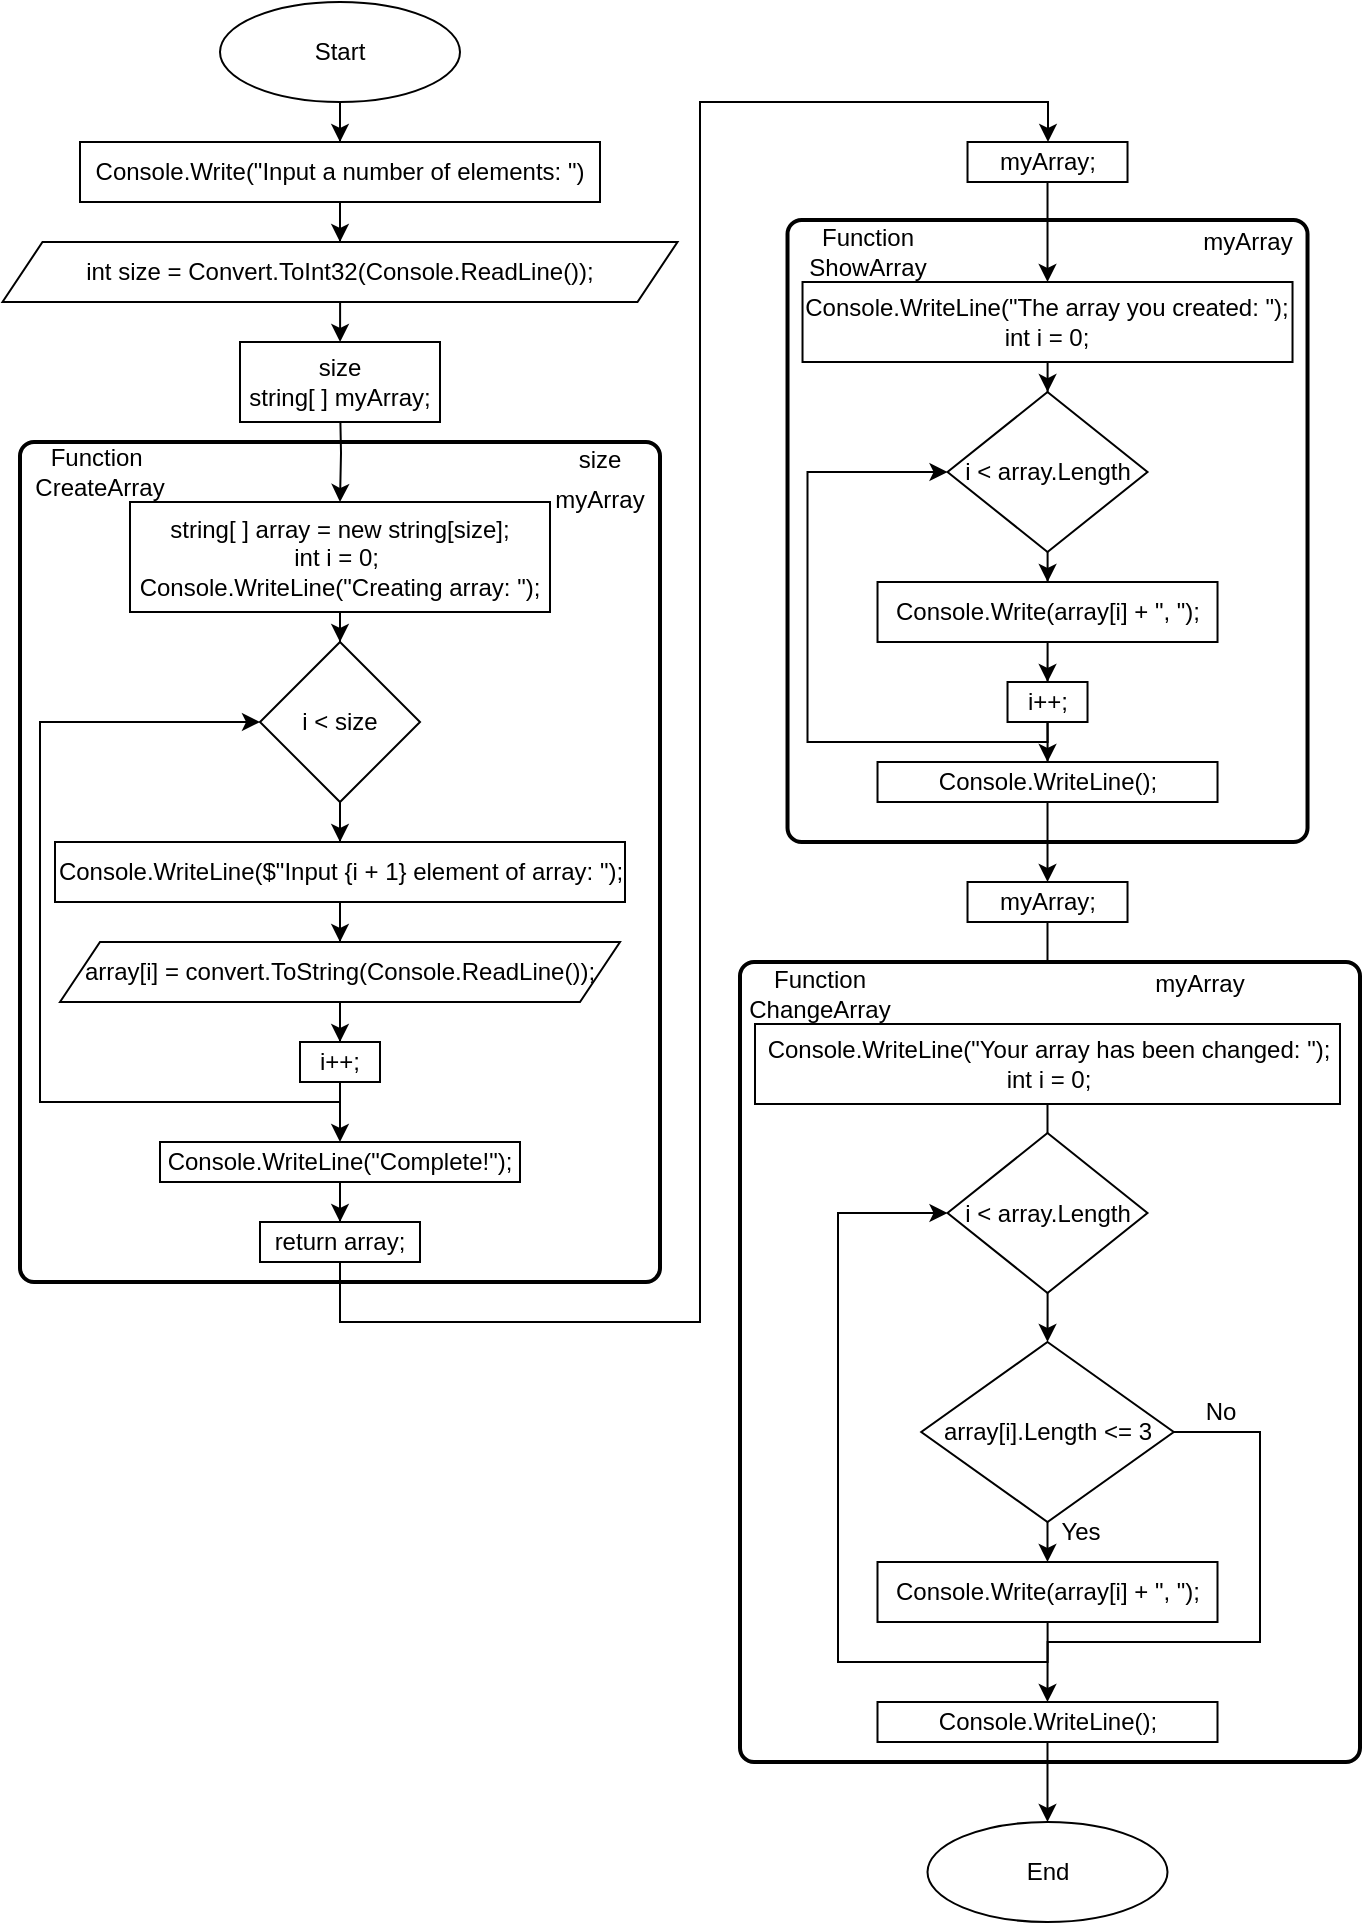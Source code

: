 <mxfile version="20.6.0" type="device"><diagram id="C5RBs43oDa-KdzZeNtuy" name="Page-1"><mxGraphModel dx="1778" dy="2112" grid="1" gridSize="10" guides="1" tooltips="1" connect="1" arrows="1" fold="1" page="1" pageScale="1" pageWidth="827" pageHeight="1169" math="0" shadow="0"><root><mxCell id="WIyWlLk6GJQsqaUBKTNV-0"/><mxCell id="WIyWlLk6GJQsqaUBKTNV-1" parent="WIyWlLk6GJQsqaUBKTNV-0"/><mxCell id="4AXIice3p1HJPDI99cAw-42" value="" style="rounded=1;whiteSpace=wrap;html=1;absoluteArcSize=1;arcSize=14;strokeWidth=2;" parent="WIyWlLk6GJQsqaUBKTNV-1" vertex="1"><mxGeometry x="403.76" y="49" width="260" height="311" as="geometry"/></mxCell><mxCell id="4AXIice3p1HJPDI99cAw-26" value="" style="rounded=1;whiteSpace=wrap;html=1;absoluteArcSize=1;arcSize=14;strokeWidth=2;" parent="WIyWlLk6GJQsqaUBKTNV-1" vertex="1"><mxGeometry x="20" y="160" width="320" height="420" as="geometry"/></mxCell><mxCell id="rk0AsdydWfBUXQcIImAy-9" style="edgeStyle=orthogonalEdgeStyle;rounded=0;orthogonalLoop=1;jettySize=auto;html=1;entryX=0.5;entryY=0;entryDx=0;entryDy=0;" edge="1" parent="WIyWlLk6GJQsqaUBKTNV-1" source="4AXIice3p1HJPDI99cAw-0" target="rk0AsdydWfBUXQcIImAy-8"><mxGeometry relative="1" as="geometry"/></mxCell><mxCell id="4AXIice3p1HJPDI99cAw-0" value="Start" style="ellipse;whiteSpace=wrap;html=1;" parent="WIyWlLk6GJQsqaUBKTNV-1" vertex="1"><mxGeometry x="120" y="-60" width="120" height="50" as="geometry"/></mxCell><mxCell id="4AXIice3p1HJPDI99cAw-6" value="" style="edgeStyle=orthogonalEdgeStyle;rounded=0;orthogonalLoop=1;jettySize=auto;html=1;" parent="WIyWlLk6GJQsqaUBKTNV-1" target="4AXIice3p1HJPDI99cAw-3" edge="1"><mxGeometry relative="1" as="geometry"><mxPoint x="180" y="140" as="sourcePoint"/></mxGeometry></mxCell><mxCell id="4AXIice3p1HJPDI99cAw-9" value="" style="edgeStyle=orthogonalEdgeStyle;rounded=0;orthogonalLoop=1;jettySize=auto;html=1;" parent="WIyWlLk6GJQsqaUBKTNV-1" source="4AXIice3p1HJPDI99cAw-3" target="4AXIice3p1HJPDI99cAw-8" edge="1"><mxGeometry relative="1" as="geometry"/></mxCell><mxCell id="4AXIice3p1HJPDI99cAw-3" value="string[ ] array = new string[size];&lt;br&gt;int i = 0;&amp;nbsp;&lt;br&gt;Console.WriteLine(&quot;Creating array: &quot;);" style="rounded=0;whiteSpace=wrap;html=1;" parent="WIyWlLk6GJQsqaUBKTNV-1" vertex="1"><mxGeometry x="75" y="190" width="210" height="55" as="geometry"/></mxCell><mxCell id="4AXIice3p1HJPDI99cAw-7" value="size&lt;br&gt;string[ ] myArray;" style="rounded=0;whiteSpace=wrap;html=1;" parent="WIyWlLk6GJQsqaUBKTNV-1" vertex="1"><mxGeometry x="130" y="110" width="100" height="40" as="geometry"/></mxCell><mxCell id="rk0AsdydWfBUXQcIImAy-13" style="edgeStyle=orthogonalEdgeStyle;rounded=0;orthogonalLoop=1;jettySize=auto;html=1;entryX=0.5;entryY=0;entryDx=0;entryDy=0;" edge="1" parent="WIyWlLk6GJQsqaUBKTNV-1" source="4AXIice3p1HJPDI99cAw-8" target="rk0AsdydWfBUXQcIImAy-0"><mxGeometry relative="1" as="geometry"/></mxCell><mxCell id="4AXIice3p1HJPDI99cAw-8" value="i &amp;lt; size" style="rhombus;whiteSpace=wrap;html=1;" parent="WIyWlLk6GJQsqaUBKTNV-1" vertex="1"><mxGeometry x="140" y="260" width="80" height="80" as="geometry"/></mxCell><mxCell id="4AXIice3p1HJPDI99cAw-40" style="edgeStyle=orthogonalEdgeStyle;rounded=0;orthogonalLoop=1;jettySize=auto;html=1;entryX=0;entryY=0.5;entryDx=0;entryDy=0;" parent="WIyWlLk6GJQsqaUBKTNV-1" source="4AXIice3p1HJPDI99cAw-20" target="4AXIice3p1HJPDI99cAw-8" edge="1"><mxGeometry relative="1" as="geometry"><Array as="points"><mxPoint x="180" y="490"/><mxPoint x="30" y="490"/><mxPoint x="30" y="300"/></Array></mxGeometry></mxCell><mxCell id="rk0AsdydWfBUXQcIImAy-5" style="edgeStyle=orthogonalEdgeStyle;rounded=0;orthogonalLoop=1;jettySize=auto;html=1;" edge="1" parent="WIyWlLk6GJQsqaUBKTNV-1" source="4AXIice3p1HJPDI99cAw-20" target="rk0AsdydWfBUXQcIImAy-4"><mxGeometry relative="1" as="geometry"/></mxCell><mxCell id="4AXIice3p1HJPDI99cAw-20" value="i++;" style="rounded=0;whiteSpace=wrap;html=1;" parent="WIyWlLk6GJQsqaUBKTNV-1" vertex="1"><mxGeometry x="160" y="460" width="40" height="20" as="geometry"/></mxCell><mxCell id="4AXIice3p1HJPDI99cAw-27" value="Function&amp;nbsp; CreateArray" style="text;html=1;strokeColor=none;fillColor=none;align=center;verticalAlign=middle;whiteSpace=wrap;rounded=0;" parent="WIyWlLk6GJQsqaUBKTNV-1" vertex="1"><mxGeometry x="30" y="160" width="60" height="30" as="geometry"/></mxCell><mxCell id="4AXIice3p1HJPDI99cAw-78" style="edgeStyle=orthogonalEdgeStyle;rounded=0;orthogonalLoop=1;jettySize=auto;html=1;entryX=0.5;entryY=0;entryDx=0;entryDy=0;" parent="WIyWlLk6GJQsqaUBKTNV-1" source="4AXIice3p1HJPDI99cAw-29" target="4AXIice3p1HJPDI99cAw-77" edge="1"><mxGeometry relative="1" as="geometry"><Array as="points"><mxPoint x="180" y="600"/><mxPoint x="360" y="600"/><mxPoint x="360" y="-10"/><mxPoint x="534" y="-10"/><mxPoint x="534" y="10"/></Array></mxGeometry></mxCell><mxCell id="4AXIice3p1HJPDI99cAw-29" value="return array;" style="rounded=0;whiteSpace=wrap;html=1;" parent="WIyWlLk6GJQsqaUBKTNV-1" vertex="1"><mxGeometry x="140" y="550" width="80" height="20" as="geometry"/></mxCell><mxCell id="4AXIice3p1HJPDI99cAw-43" value="" style="edgeStyle=orthogonalEdgeStyle;rounded=0;orthogonalLoop=1;jettySize=auto;html=1;" parent="WIyWlLk6GJQsqaUBKTNV-1" source="4AXIice3p1HJPDI99cAw-44" target="4AXIice3p1HJPDI99cAw-46" edge="1"><mxGeometry relative="1" as="geometry"/></mxCell><mxCell id="4AXIice3p1HJPDI99cAw-44" value="Console.WriteLine(&quot;The array you created: &quot;);&lt;br&gt;int i = 0;" style="rounded=0;whiteSpace=wrap;html=1;" parent="WIyWlLk6GJQsqaUBKTNV-1" vertex="1"><mxGeometry x="411.26" y="80" width="245" height="40" as="geometry"/></mxCell><mxCell id="4AXIice3p1HJPDI99cAw-67" value="" style="edgeStyle=orthogonalEdgeStyle;rounded=0;orthogonalLoop=1;jettySize=auto;html=1;" parent="WIyWlLk6GJQsqaUBKTNV-1" source="4AXIice3p1HJPDI99cAw-46" target="4AXIice3p1HJPDI99cAw-66" edge="1"><mxGeometry relative="1" as="geometry"/></mxCell><mxCell id="4AXIice3p1HJPDI99cAw-46" value="i &amp;lt; array.Length" style="rhombus;whiteSpace=wrap;html=1;" parent="WIyWlLk6GJQsqaUBKTNV-1" vertex="1"><mxGeometry x="483.76" y="135" width="100" height="80" as="geometry"/></mxCell><mxCell id="4AXIice3p1HJPDI99cAw-49" style="edgeStyle=orthogonalEdgeStyle;rounded=0;orthogonalLoop=1;jettySize=auto;html=1;entryX=0;entryY=0.5;entryDx=0;entryDy=0;exitX=0.5;exitY=1;exitDx=0;exitDy=0;" parent="WIyWlLk6GJQsqaUBKTNV-1" source="4AXIice3p1HJPDI99cAw-51" target="4AXIice3p1HJPDI99cAw-46" edge="1"><mxGeometry relative="1" as="geometry"><Array as="points"><mxPoint x="533.76" y="310"/><mxPoint x="413.76" y="310"/><mxPoint x="413.76" y="175"/></Array></mxGeometry></mxCell><mxCell id="rk0AsdydWfBUXQcIImAy-17" style="edgeStyle=orthogonalEdgeStyle;rounded=0;orthogonalLoop=1;jettySize=auto;html=1;entryX=0.5;entryY=0;entryDx=0;entryDy=0;" edge="1" parent="WIyWlLk6GJQsqaUBKTNV-1" source="4AXIice3p1HJPDI99cAw-51" target="rk0AsdydWfBUXQcIImAy-16"><mxGeometry relative="1" as="geometry"/></mxCell><mxCell id="4AXIice3p1HJPDI99cAw-51" value="i++;" style="rounded=0;whiteSpace=wrap;html=1;" parent="WIyWlLk6GJQsqaUBKTNV-1" vertex="1"><mxGeometry x="513.76" y="280" width="40" height="20" as="geometry"/></mxCell><mxCell id="4AXIice3p1HJPDI99cAw-52" value="Function ShowArray" style="text;html=1;strokeColor=none;fillColor=none;align=center;verticalAlign=middle;whiteSpace=wrap;rounded=0;" parent="WIyWlLk6GJQsqaUBKTNV-1" vertex="1"><mxGeometry x="413.76" y="50" width="60" height="30" as="geometry"/></mxCell><mxCell id="4AXIice3p1HJPDI99cAw-69" style="edgeStyle=orthogonalEdgeStyle;rounded=0;orthogonalLoop=1;jettySize=auto;html=1;entryX=0.5;entryY=0;entryDx=0;entryDy=0;" parent="WIyWlLk6GJQsqaUBKTNV-1" source="4AXIice3p1HJPDI99cAw-66" target="4AXIice3p1HJPDI99cAw-51" edge="1"><mxGeometry relative="1" as="geometry"/></mxCell><mxCell id="4AXIice3p1HJPDI99cAw-66" value="Console.Write(array[i] + &quot;, &quot;);" style="rounded=0;whiteSpace=wrap;html=1;" parent="WIyWlLk6GJQsqaUBKTNV-1" vertex="1"><mxGeometry x="448.76" y="230" width="170" height="30" as="geometry"/></mxCell><mxCell id="4AXIice3p1HJPDI99cAw-73" value="myArray" style="text;html=1;strokeColor=none;fillColor=none;align=center;verticalAlign=middle;whiteSpace=wrap;rounded=0;" parent="WIyWlLk6GJQsqaUBKTNV-1" vertex="1"><mxGeometry x="280" y="179" width="60" height="20" as="geometry"/></mxCell><mxCell id="4AXIice3p1HJPDI99cAw-74" value="size" style="text;html=1;strokeColor=none;fillColor=none;align=center;verticalAlign=middle;whiteSpace=wrap;rounded=0;" parent="WIyWlLk6GJQsqaUBKTNV-1" vertex="1"><mxGeometry x="285" y="159" width="50" height="20" as="geometry"/></mxCell><mxCell id="4AXIice3p1HJPDI99cAw-75" value="myArray" style="text;html=1;strokeColor=none;fillColor=none;align=center;verticalAlign=middle;whiteSpace=wrap;rounded=0;" parent="WIyWlLk6GJQsqaUBKTNV-1" vertex="1"><mxGeometry x="603.76" y="50" width="60" height="20" as="geometry"/></mxCell><mxCell id="4AXIice3p1HJPDI99cAw-79" style="edgeStyle=orthogonalEdgeStyle;rounded=0;orthogonalLoop=1;jettySize=auto;html=1;entryX=0.5;entryY=0;entryDx=0;entryDy=0;" parent="WIyWlLk6GJQsqaUBKTNV-1" source="4AXIice3p1HJPDI99cAw-77" target="4AXIice3p1HJPDI99cAw-44" edge="1"><mxGeometry relative="1" as="geometry"/></mxCell><mxCell id="4AXIice3p1HJPDI99cAw-77" value="myArray;" style="rounded=0;whiteSpace=wrap;html=1;" parent="WIyWlLk6GJQsqaUBKTNV-1" vertex="1"><mxGeometry x="493.76" y="10" width="80" height="20" as="geometry"/></mxCell><mxCell id="rk0AsdydWfBUXQcIImAy-44" style="edgeStyle=orthogonalEdgeStyle;rounded=0;orthogonalLoop=1;jettySize=auto;html=1;entryX=0.5;entryY=0;entryDx=0;entryDy=0;" edge="1" parent="WIyWlLk6GJQsqaUBKTNV-1" source="4AXIice3p1HJPDI99cAw-80" target="rk0AsdydWfBUXQcIImAy-21"><mxGeometry relative="1" as="geometry"/></mxCell><mxCell id="4AXIice3p1HJPDI99cAw-80" value="myArray;" style="rounded=0;whiteSpace=wrap;html=1;" parent="WIyWlLk6GJQsqaUBKTNV-1" vertex="1"><mxGeometry x="493.76" y="380" width="80" height="20" as="geometry"/></mxCell><mxCell id="rk0AsdydWfBUXQcIImAy-14" style="edgeStyle=orthogonalEdgeStyle;rounded=0;orthogonalLoop=1;jettySize=auto;html=1;entryX=0.5;entryY=0;entryDx=0;entryDy=0;" edge="1" parent="WIyWlLk6GJQsqaUBKTNV-1" source="rk0AsdydWfBUXQcIImAy-0" target="rk0AsdydWfBUXQcIImAy-12"><mxGeometry relative="1" as="geometry"/></mxCell><mxCell id="rk0AsdydWfBUXQcIImAy-0" value="Console.WriteLine($&quot;Input {i + 1} element of array: &quot;);" style="rounded=0;whiteSpace=wrap;html=1;" vertex="1" parent="WIyWlLk6GJQsqaUBKTNV-1"><mxGeometry x="37.5" y="360" width="285" height="30" as="geometry"/></mxCell><mxCell id="rk0AsdydWfBUXQcIImAy-6" style="edgeStyle=orthogonalEdgeStyle;rounded=0;orthogonalLoop=1;jettySize=auto;html=1;" edge="1" parent="WIyWlLk6GJQsqaUBKTNV-1" source="rk0AsdydWfBUXQcIImAy-4" target="4AXIice3p1HJPDI99cAw-29"><mxGeometry relative="1" as="geometry"/></mxCell><mxCell id="rk0AsdydWfBUXQcIImAy-4" value="Console.WriteLine(&quot;Complete!&quot;);" style="rounded=0;whiteSpace=wrap;html=1;" vertex="1" parent="WIyWlLk6GJQsqaUBKTNV-1"><mxGeometry x="90" y="510" width="180" height="20" as="geometry"/></mxCell><mxCell id="rk0AsdydWfBUXQcIImAy-11" style="edgeStyle=orthogonalEdgeStyle;rounded=0;orthogonalLoop=1;jettySize=auto;html=1;entryX=0.5;entryY=0;entryDx=0;entryDy=0;" edge="1" parent="WIyWlLk6GJQsqaUBKTNV-1" source="rk0AsdydWfBUXQcIImAy-7" target="4AXIice3p1HJPDI99cAw-7"><mxGeometry relative="1" as="geometry"/></mxCell><mxCell id="rk0AsdydWfBUXQcIImAy-7" value="int size = Convert.ToInt32(Console.ReadLine());" style="shape=parallelogram;perimeter=parallelogramPerimeter;whiteSpace=wrap;html=1;fixedSize=1;" vertex="1" parent="WIyWlLk6GJQsqaUBKTNV-1"><mxGeometry x="11.25" y="60" width="337.5" height="30" as="geometry"/></mxCell><mxCell id="rk0AsdydWfBUXQcIImAy-10" style="edgeStyle=orthogonalEdgeStyle;rounded=0;orthogonalLoop=1;jettySize=auto;html=1;entryX=0.5;entryY=0;entryDx=0;entryDy=0;" edge="1" parent="WIyWlLk6GJQsqaUBKTNV-1" source="rk0AsdydWfBUXQcIImAy-8" target="rk0AsdydWfBUXQcIImAy-7"><mxGeometry relative="1" as="geometry"/></mxCell><mxCell id="rk0AsdydWfBUXQcIImAy-8" value="Console.Write(&quot;Input a number of elements: &quot;)" style="rounded=0;whiteSpace=wrap;html=1;" vertex="1" parent="WIyWlLk6GJQsqaUBKTNV-1"><mxGeometry x="50" y="10" width="260" height="30" as="geometry"/></mxCell><mxCell id="rk0AsdydWfBUXQcIImAy-15" style="edgeStyle=orthogonalEdgeStyle;rounded=0;orthogonalLoop=1;jettySize=auto;html=1;" edge="1" parent="WIyWlLk6GJQsqaUBKTNV-1" source="rk0AsdydWfBUXQcIImAy-12" target="4AXIice3p1HJPDI99cAw-20"><mxGeometry relative="1" as="geometry"/></mxCell><mxCell id="rk0AsdydWfBUXQcIImAy-12" value="array[i] = convert.ToString(Console.ReadLine());" style="shape=parallelogram;perimeter=parallelogramPerimeter;whiteSpace=wrap;html=1;fixedSize=1;" vertex="1" parent="WIyWlLk6GJQsqaUBKTNV-1"><mxGeometry x="40" y="410" width="280" height="30" as="geometry"/></mxCell><mxCell id="rk0AsdydWfBUXQcIImAy-18" style="edgeStyle=orthogonalEdgeStyle;rounded=0;orthogonalLoop=1;jettySize=auto;html=1;entryX=0.5;entryY=0;entryDx=0;entryDy=0;" edge="1" parent="WIyWlLk6GJQsqaUBKTNV-1" source="rk0AsdydWfBUXQcIImAy-16" target="4AXIice3p1HJPDI99cAw-80"><mxGeometry relative="1" as="geometry"/></mxCell><mxCell id="rk0AsdydWfBUXQcIImAy-16" value="Console.WriteLine();" style="rounded=0;whiteSpace=wrap;html=1;" vertex="1" parent="WIyWlLk6GJQsqaUBKTNV-1"><mxGeometry x="448.76" y="320" width="170" height="20" as="geometry"/></mxCell><mxCell id="rk0AsdydWfBUXQcIImAy-19" value="" style="rounded=1;whiteSpace=wrap;html=1;absoluteArcSize=1;arcSize=14;strokeWidth=2;" vertex="1" parent="WIyWlLk6GJQsqaUBKTNV-1"><mxGeometry x="380" y="420" width="310" height="400" as="geometry"/></mxCell><mxCell id="rk0AsdydWfBUXQcIImAy-20" value="" style="edgeStyle=orthogonalEdgeStyle;rounded=0;orthogonalLoop=1;jettySize=auto;html=1;" edge="1" parent="WIyWlLk6GJQsqaUBKTNV-1" source="rk0AsdydWfBUXQcIImAy-21" target="rk0AsdydWfBUXQcIImAy-23"><mxGeometry relative="1" as="geometry"/></mxCell><mxCell id="rk0AsdydWfBUXQcIImAy-21" value="Console.WriteLine(&quot;Your array has been changed: &quot;);&lt;br&gt;int i = 0;" style="rounded=0;whiteSpace=wrap;html=1;" vertex="1" parent="WIyWlLk6GJQsqaUBKTNV-1"><mxGeometry x="387.5" y="451" width="292.5" height="40" as="geometry"/></mxCell><mxCell id="rk0AsdydWfBUXQcIImAy-33" style="edgeStyle=orthogonalEdgeStyle;rounded=0;orthogonalLoop=1;jettySize=auto;html=1;entryX=0.5;entryY=0;entryDx=0;entryDy=0;" edge="1" parent="WIyWlLk6GJQsqaUBKTNV-1" source="rk0AsdydWfBUXQcIImAy-23" target="rk0AsdydWfBUXQcIImAy-32"><mxGeometry relative="1" as="geometry"/></mxCell><mxCell id="rk0AsdydWfBUXQcIImAy-23" value="i &amp;lt; array.Length" style="rhombus;whiteSpace=wrap;html=1;" vertex="1" parent="WIyWlLk6GJQsqaUBKTNV-1"><mxGeometry x="483.75" y="505.5" width="100" height="80" as="geometry"/></mxCell><mxCell id="rk0AsdydWfBUXQcIImAy-27" value="Function ChangeArray" style="text;html=1;strokeColor=none;fillColor=none;align=center;verticalAlign=middle;whiteSpace=wrap;rounded=0;" vertex="1" parent="WIyWlLk6GJQsqaUBKTNV-1"><mxGeometry x="390" y="421" width="60" height="30" as="geometry"/></mxCell><mxCell id="rk0AsdydWfBUXQcIImAy-30" value="myArray" style="text;html=1;strokeColor=none;fillColor=none;align=center;verticalAlign=middle;whiteSpace=wrap;rounded=0;" vertex="1" parent="WIyWlLk6GJQsqaUBKTNV-1"><mxGeometry x="580" y="421" width="60" height="20" as="geometry"/></mxCell><mxCell id="rk0AsdydWfBUXQcIImAy-36" style="edgeStyle=orthogonalEdgeStyle;rounded=0;orthogonalLoop=1;jettySize=auto;html=1;" edge="1" parent="WIyWlLk6GJQsqaUBKTNV-1" source="rk0AsdydWfBUXQcIImAy-32" target="rk0AsdydWfBUXQcIImAy-34"><mxGeometry relative="1" as="geometry"/></mxCell><mxCell id="rk0AsdydWfBUXQcIImAy-43" style="edgeStyle=orthogonalEdgeStyle;rounded=0;orthogonalLoop=1;jettySize=auto;html=1;entryX=0.5;entryY=0;entryDx=0;entryDy=0;" edge="1" parent="WIyWlLk6GJQsqaUBKTNV-1" source="rk0AsdydWfBUXQcIImAy-32" target="rk0AsdydWfBUXQcIImAy-35"><mxGeometry relative="1" as="geometry"><Array as="points"><mxPoint x="640" y="655"/><mxPoint x="640" y="760"/><mxPoint x="534" y="760"/></Array></mxGeometry></mxCell><mxCell id="rk0AsdydWfBUXQcIImAy-32" value="array[i].Length &amp;lt;= 3" style="rhombus;whiteSpace=wrap;html=1;" vertex="1" parent="WIyWlLk6GJQsqaUBKTNV-1"><mxGeometry x="470.63" y="610" width="126.25" height="90" as="geometry"/></mxCell><mxCell id="rk0AsdydWfBUXQcIImAy-40" style="edgeStyle=orthogonalEdgeStyle;rounded=0;orthogonalLoop=1;jettySize=auto;html=1;entryX=0;entryY=0.5;entryDx=0;entryDy=0;" edge="1" parent="WIyWlLk6GJQsqaUBKTNV-1" source="rk0AsdydWfBUXQcIImAy-34" target="rk0AsdydWfBUXQcIImAy-23"><mxGeometry relative="1" as="geometry"><Array as="points"><mxPoint x="534" y="770"/><mxPoint x="429" y="770"/><mxPoint x="429" y="545"/></Array></mxGeometry></mxCell><mxCell id="rk0AsdydWfBUXQcIImAy-34" value="Console.Write(array[i] + &quot;, &quot;);" style="rounded=0;whiteSpace=wrap;html=1;" vertex="1" parent="WIyWlLk6GJQsqaUBKTNV-1"><mxGeometry x="448.75" y="720" width="170" height="30" as="geometry"/></mxCell><mxCell id="rk0AsdydWfBUXQcIImAy-46" style="edgeStyle=orthogonalEdgeStyle;rounded=0;orthogonalLoop=1;jettySize=auto;html=1;entryX=0.5;entryY=0;entryDx=0;entryDy=0;" edge="1" parent="WIyWlLk6GJQsqaUBKTNV-1" source="rk0AsdydWfBUXQcIImAy-35" target="rk0AsdydWfBUXQcIImAy-45"><mxGeometry relative="1" as="geometry"/></mxCell><mxCell id="rk0AsdydWfBUXQcIImAy-35" value="Console.WriteLine();" style="rounded=0;whiteSpace=wrap;html=1;" vertex="1" parent="WIyWlLk6GJQsqaUBKTNV-1"><mxGeometry x="448.75" y="790" width="170" height="20" as="geometry"/></mxCell><mxCell id="rk0AsdydWfBUXQcIImAy-38" value="Yes" style="text;html=1;align=center;verticalAlign=middle;resizable=0;points=[];autosize=1;strokeColor=none;fillColor=none;" vertex="1" parent="WIyWlLk6GJQsqaUBKTNV-1"><mxGeometry x="530" y="690" width="40" height="30" as="geometry"/></mxCell><mxCell id="rk0AsdydWfBUXQcIImAy-39" value="No" style="text;html=1;align=center;verticalAlign=middle;resizable=0;points=[];autosize=1;strokeColor=none;fillColor=none;" vertex="1" parent="WIyWlLk6GJQsqaUBKTNV-1"><mxGeometry x="600" y="630" width="40" height="30" as="geometry"/></mxCell><mxCell id="rk0AsdydWfBUXQcIImAy-45" value="End" style="ellipse;whiteSpace=wrap;html=1;" vertex="1" parent="WIyWlLk6GJQsqaUBKTNV-1"><mxGeometry x="473.75" y="850" width="120" height="50" as="geometry"/></mxCell></root></mxGraphModel></diagram></mxfile>
